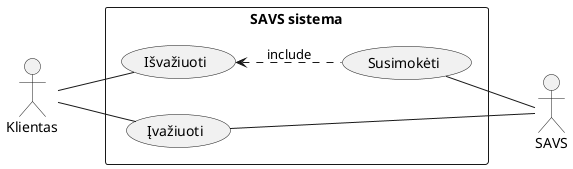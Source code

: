 @startuml

left to right direction

actor Klientas
actor SAVS

rectangle "SAVS sistema" {
Klientas -- (Išvažiuoti)
Klientas -- (Įvažiuoti)
(Išvažiuoti) <.. (Susimokėti) : include
(Įvažiuoti) -- SAVS
(Susimokėti) -- SAVS
}

@enduml